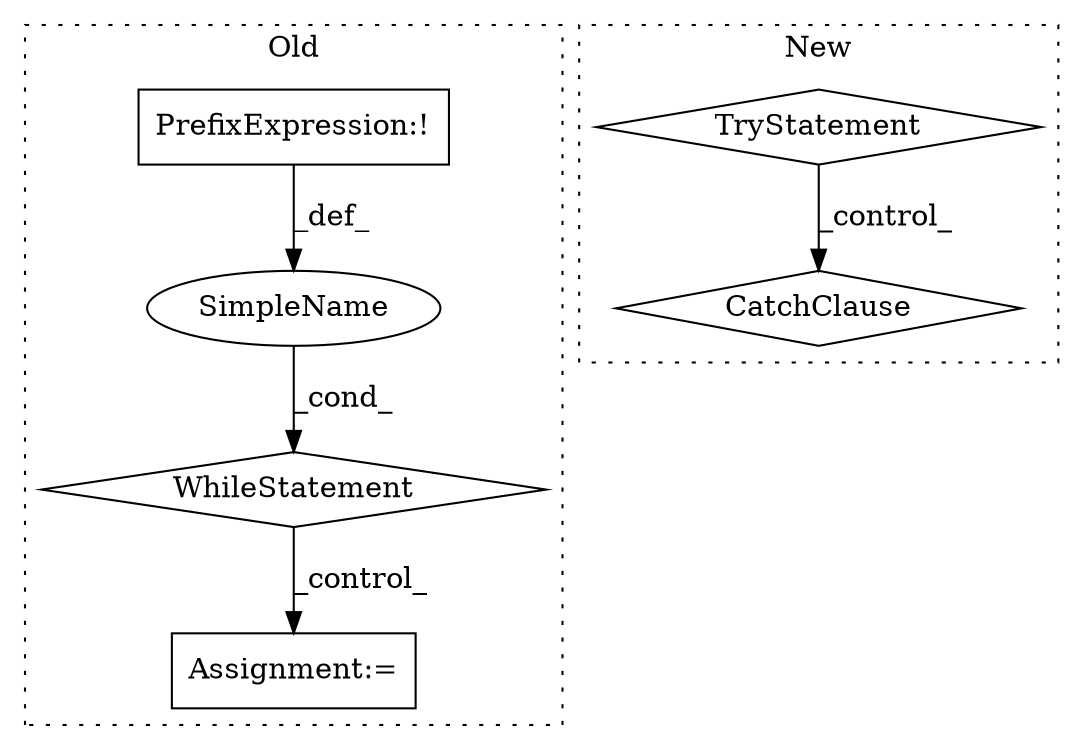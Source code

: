 digraph G {
subgraph cluster0 {
1 [label="WhileStatement" a="61" s="1339,1383" l="7,2" shape="diamond"];
4 [label="SimpleName" a="42" s="" l="" shape="ellipse"];
5 [label="Assignment:=" a="7" s="1402" l="1" shape="box"];
6 [label="PrefixExpression:!" a="38" s="1347" l="1" shape="box"];
label = "Old";
style="dotted";
}
subgraph cluster1 {
2 [label="CatchClause" a="12" s="884,926" l="13,2" shape="diamond"];
3 [label="TryStatement" a="54" s="816" l="4" shape="diamond"];
label = "New";
style="dotted";
}
1 -> 5 [label="_control_"];
3 -> 2 [label="_control_"];
4 -> 1 [label="_cond_"];
6 -> 4 [label="_def_"];
}